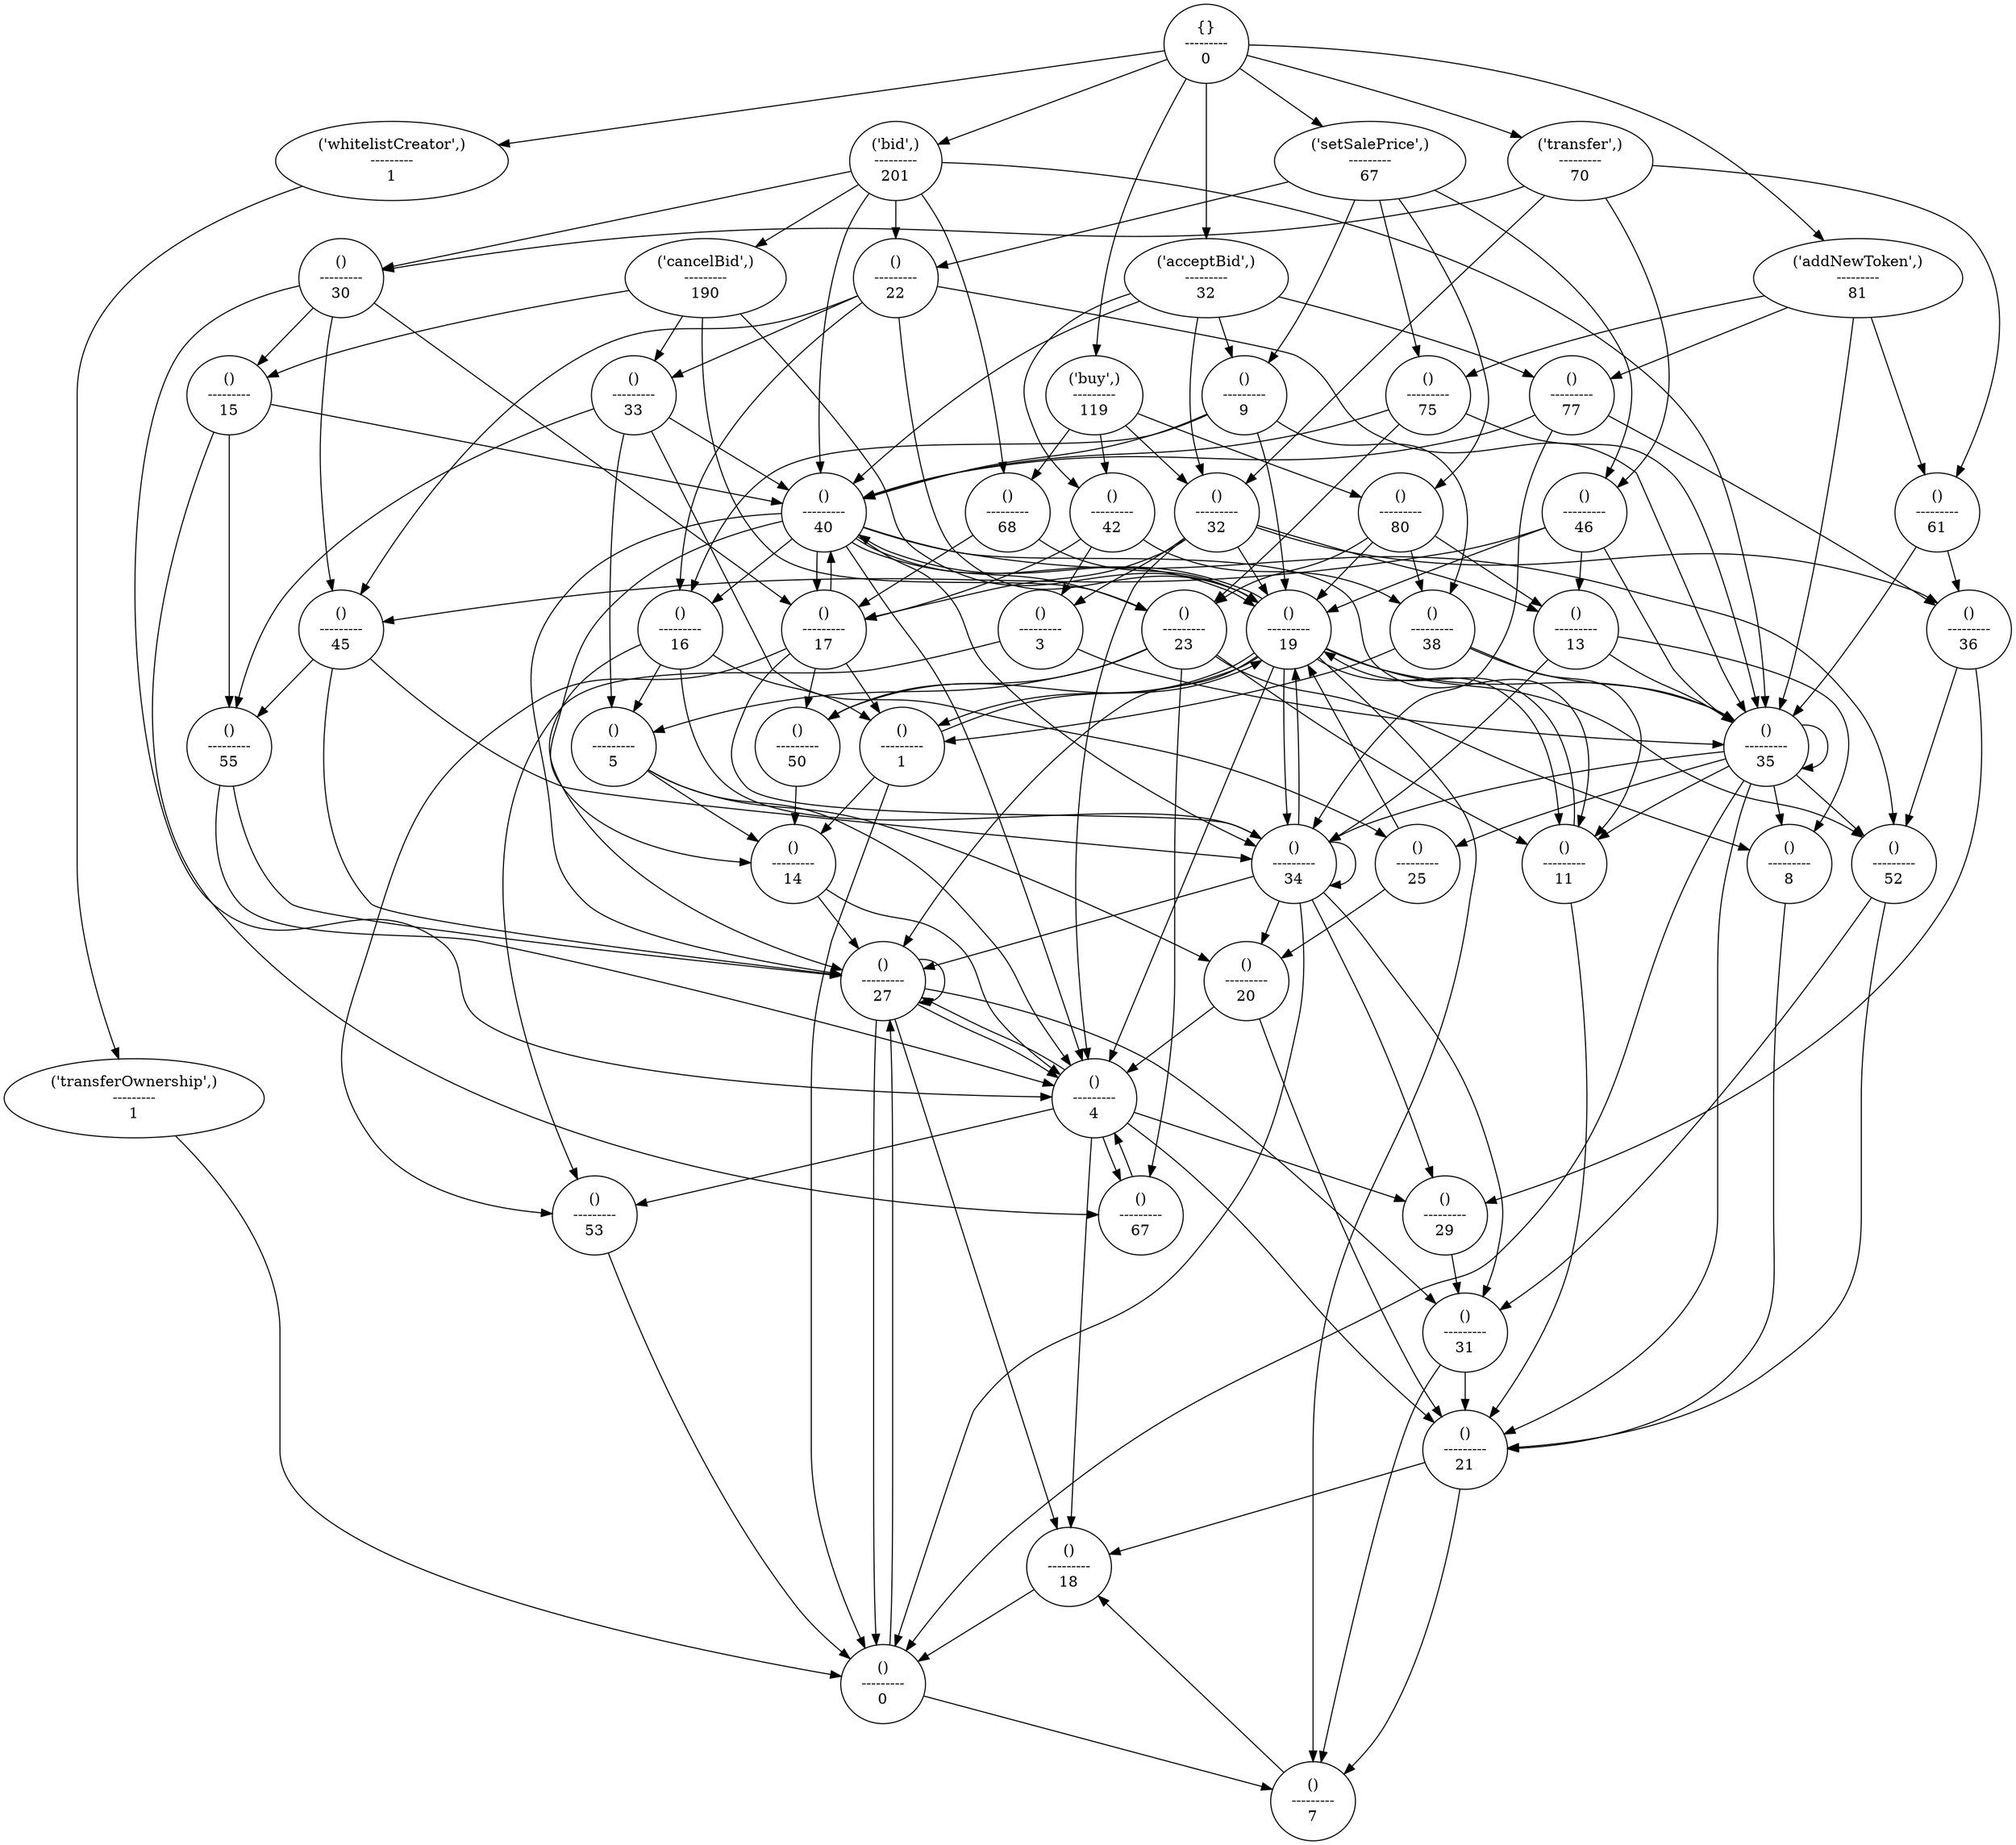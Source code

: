 strict digraph  {
"{}\n---------\n0";
"('bid',)\n---------\n201";
"('cancelBid',)\n---------\n190";
"()\n---------\n33";
"()\n---------\n40";
"()\n---------\n14";
"()\n---------\n27";
"()\n---------\n18";
"()\n---------\n0";
"()\n---------\n4";
"()\n---------\n27";
"()\n---------\n19";
"()\n---------\n5";
"()\n---------\n4";
"()\n---------\n21";
"()\n---------\n20";
"()\n---------\n55";
"()\n---------\n25";
"()\n---------\n19";
"()\n---------\n40";
"()\n---------\n50";
"()\n---------\n15";
"()\n---------\n67";
"()\n---------\n23";
"()\n---------\n22";
"()\n---------\n19";
"()\n---------\n1";
"()\n---------\n0";
"()\n---------\n7";
"()\n---------\n19";
"()\n---------\n34";
"()\n---------\n11";
"()\n---------\n16";
"()\n---------\n27";
"()\n---------\n31";
"()\n---------\n34";
"()\n---------\n45";
"()\n---------\n35";
"()\n---------\n68";
"()\n---------\n17";
"()\n---------\n53";
"()\n---------\n17";
"()\n---------\n30";
"()\n---------\n4";
"()\n---------\n29";
"()\n---------\n40";
"()\n---------\n34";
"()\n---------\n35";
"('setSalePrice',)\n---------\n67";
"()\n---------\n9";
"()\n---------\n40";
"()\n---------\n52";
"()\n---------\n21";
"()\n---------\n11";
"()\n---------\n19";
"()\n---------\n35";
"()\n---------\n38";
"()\n---------\n80";
"()\n---------\n13";
"()\n---------\n8";
"()\n---------\n23";
"()\n---------\n46";
"()\n---------\n35";
"()\n---------\n75";
"('buy',)\n---------\n119";
"()\n---------\n32";
"()\n---------\n3";
"()\n---------\n42";
"('transfer',)\n---------\n70";
"()\n---------\n32";
"()\n---------\n36";
"()\n---------\n61";
"('acceptBid',)\n---------\n32";
"()\n---------\n77";
"('addNewToken',)\n---------\n81";
"('whitelistCreator',)\n---------\n1";
"('transferOwnership',)\n---------\n1";
"{}\n---------\n0" -> "('bid',)\n---------\n201";
"{}\n---------\n0" -> "('setSalePrice',)\n---------\n67";
"{}\n---------\n0" -> "('buy',)\n---------\n119";
"{}\n---------\n0" -> "('transfer',)\n---------\n70";
"{}\n---------\n0" -> "('acceptBid',)\n---------\n32";
"{}\n---------\n0" -> "('addNewToken',)\n---------\n81";
"{}\n---------\n0" -> "('whitelistCreator',)\n---------\n1";
"('bid',)\n---------\n201" -> "('cancelBid',)\n---------\n190";
"('bid',)\n---------\n201" -> "()\n---------\n22";
"('bid',)\n---------\n201" -> "()\n---------\n68";
"('bid',)\n---------\n201" -> "()\n---------\n30";
"('bid',)\n---------\n201" -> "()\n---------\n40";
"('bid',)\n---------\n201" -> "()\n---------\n35";
"('cancelBid',)\n---------\n190" -> "()\n---------\n33";
"('cancelBid',)\n---------\n190" -> "()\n---------\n19";
"('cancelBid',)\n---------\n190" -> "()\n---------\n15";
"('cancelBid',)\n---------\n190" -> "()\n---------\n23";
"()\n---------\n33" -> "()\n---------\n40";
"()\n---------\n33" -> "()\n---------\n5";
"()\n---------\n33" -> "()\n---------\n55";
"()\n---------\n33" -> "()\n---------\n25";
"()\n---------\n40" -> "()\n---------\n14";
"()\n---------\n40" -> "()\n---------\n27";
"()\n---------\n40" -> "()\n---------\n19";
"()\n---------\n14" -> "()\n---------\n27";
"()\n---------\n14" -> "()\n---------\n4";
"()\n---------\n27" -> "()\n---------\n18";
"()\n---------\n18" -> "()\n---------\n0";
"()\n---------\n4" -> "()\n---------\n18";
"()\n---------\n27" -> "()\n---------\n27";
"()\n---------\n19" -> "()\n---------\n4";
"()\n---------\n5" -> "()\n---------\n4";
"()\n---------\n5" -> "()\n---------\n14";
"()\n---------\n5" -> "()\n---------\n20";
"()\n---------\n4" -> "()\n---------\n27";
"()\n---------\n4" -> "()\n---------\n21";
"()\n---------\n21" -> "()\n---------\n18";
"()\n---------\n20" -> "()\n---------\n21";
"()\n---------\n20" -> "()\n---------\n4";
"()\n---------\n55" -> "()\n---------\n4";
"()\n---------\n55" -> "()\n---------\n27";
"()\n---------\n25" -> "()\n---------\n20";
"()\n---------\n25" -> "()\n---------\n19";
"()\n---------\n19" -> "()\n---------\n40";
"()\n---------\n19" -> "()\n---------\n40";
"()\n---------\n19" -> "()\n---------\n50";
"()\n---------\n40" -> "()\n---------\n27";
"()\n---------\n50" -> "()\n---------\n14";
"()\n---------\n15" -> "()\n---------\n55";
"()\n---------\n15" -> "()\n---------\n67";
"()\n---------\n15" -> "()\n---------\n40";
"()\n---------\n67" -> "()\n---------\n4";
"()\n---------\n23" -> "()\n---------\n5";
"()\n---------\n23" -> "()\n---------\n67";
"()\n---------\n23" -> "()\n---------\n50";
"()\n---------\n22" -> "()\n---------\n33";
"()\n---------\n22" -> "()\n---------\n19";
"()\n---------\n22" -> "()\n---------\n16";
"()\n---------\n22" -> "()\n---------\n45";
"()\n---------\n22" -> "()\n---------\n35";
"()\n---------\n19" -> "()\n---------\n40";
"()\n---------\n19" -> "()\n---------\n1";
"()\n---------\n19" -> "()\n---------\n34";
"()\n---------\n19" -> "()\n---------\n11";
"()\n---------\n1" -> "()\n---------\n14";
"()\n---------\n1" -> "()\n---------\n0";
"()\n---------\n1" -> "()\n---------\n19";
"()\n---------\n0" -> "()\n---------\n27";
"()\n---------\n0" -> "()\n---------\n7";
"()\n---------\n7" -> "()\n---------\n18";
"()\n---------\n19" -> "()\n---------\n7";
"()\n---------\n19" -> "()\n---------\n4";
"()\n---------\n34" -> "()\n---------\n27";
"()\n---------\n34" -> "()\n---------\n0";
"()\n---------\n11" -> "()\n---------\n19";
"()\n---------\n11" -> "()\n---------\n19";
"()\n---------\n16" -> "()\n---------\n5";
"()\n---------\n16" -> "()\n---------\n27";
"()\n---------\n16" -> "()\n---------\n1";
"()\n---------\n16" -> "()\n---------\n34";
"()\n---------\n27" -> "()\n---------\n4";
"()\n---------\n27" -> "()\n---------\n31";
"()\n---------\n27" -> "()\n---------\n0";
"()\n---------\n31" -> "()\n---------\n21";
"()\n---------\n31" -> "()\n---------\n7";
"()\n---------\n34" -> "()\n---------\n31";
"()\n---------\n34" -> "()\n---------\n20";
"()\n---------\n34" -> "()\n---------\n19";
"()\n---------\n45" -> "()\n---------\n27";
"()\n---------\n45" -> "()\n---------\n55";
"()\n---------\n45" -> "()\n---------\n34";
"()\n---------\n35" -> "()\n---------\n34";
"()\n---------\n35" -> "()\n---------\n25";
"()\n---------\n35" -> "()\n---------\n11";
"()\n---------\n68" -> "()\n---------\n19";
"()\n---------\n68" -> "()\n---------\n19";
"()\n---------\n68" -> "()\n---------\n17";
"()\n---------\n68" -> "()\n---------\n17";
"()\n---------\n17" -> "()\n---------\n40";
"()\n---------\n17" -> "()\n---------\n34";
"()\n---------\n17" -> "()\n---------\n53";
"()\n---------\n53" -> "()\n---------\n0";
"()\n---------\n17" -> "()\n---------\n1";
"()\n---------\n17" -> "()\n---------\n50";
"()\n---------\n17" -> "()\n---------\n53";
"()\n---------\n30" -> "()\n---------\n45";
"()\n---------\n30" -> "()\n---------\n15";
"()\n---------\n30" -> "()\n---------\n4";
"()\n---------\n30" -> "()\n---------\n17";
"()\n---------\n4" -> "()\n---------\n27";
"()\n---------\n4" -> "()\n---------\n67";
"()\n---------\n4" -> "()\n---------\n29";
"()\n---------\n4" -> "()\n---------\n53";
"()\n---------\n29" -> "()\n---------\n31";
"()\n---------\n40" -> "()\n---------\n16";
"()\n---------\n40" -> "()\n---------\n23";
"()\n---------\n40" -> "()\n---------\n4";
"()\n---------\n40" -> "()\n---------\n17";
"()\n---------\n40" -> "()\n---------\n34";
"()\n---------\n34" -> "()\n---------\n34";
"()\n---------\n34" -> "()\n---------\n29";
"()\n---------\n35" -> "()\n---------\n34";
"()\n---------\n35" -> "()\n---------\n35";
"('setSalePrice',)\n---------\n67" -> "()\n---------\n22";
"('setSalePrice',)\n---------\n67" -> "()\n---------\n9";
"('setSalePrice',)\n---------\n67" -> "()\n---------\n80";
"('setSalePrice',)\n---------\n67" -> "()\n---------\n46";
"('setSalePrice',)\n---------\n67" -> "()\n---------\n75";
"()\n---------\n9" -> "()\n---------\n40";
"()\n---------\n9" -> "()\n---------\n19";
"()\n---------\n9" -> "()\n---------\n16";
"()\n---------\n9" -> "()\n---------\n38";
"()\n---------\n40" -> "()\n---------\n52";
"()\n---------\n40" -> "()\n---------\n34";
"()\n---------\n40" -> "()\n---------\n11";
"()\n---------\n52" -> "()\n---------\n31";
"()\n---------\n52" -> "()\n---------\n21";
"()\n---------\n21" -> "()\n---------\n7";
"()\n---------\n11" -> "()\n---------\n19";
"()\n---------\n11" -> "()\n---------\n21";
"()\n---------\n19" -> "()\n---------\n52";
"()\n---------\n19" -> "()\n---------\n27";
"()\n---------\n19" -> "()\n---------\n35";
"()\n---------\n35" -> "()\n---------\n0";
"()\n---------\n35" -> "()\n---------\n21";
"()\n---------\n38" -> "()\n---------\n1";
"()\n---------\n38" -> "()\n---------\n35";
"()\n---------\n38" -> "()\n---------\n11";
"()\n---------\n80" -> "()\n---------\n19";
"()\n---------\n80" -> "()\n---------\n38";
"()\n---------\n80" -> "()\n---------\n13";
"()\n---------\n80" -> "()\n---------\n23";
"()\n---------\n13" -> "()\n---------\n34";
"()\n---------\n13" -> "()\n---------\n35";
"()\n---------\n13" -> "()\n---------\n8";
"()\n---------\n8" -> "()\n---------\n21";
"()\n---------\n23" -> "()\n---------\n11";
"()\n---------\n23" -> "()\n---------\n11";
"()\n---------\n23" -> "()\n---------\n8";
"()\n---------\n46" -> "()\n---------\n19";
"()\n---------\n46" -> "()\n---------\n45";
"()\n---------\n46" -> "()\n---------\n35";
"()\n---------\n46" -> "()\n---------\n13";
"()\n---------\n35" -> "()\n---------\n52";
"()\n---------\n35" -> "()\n---------\n8";
"()\n---------\n75" -> "()\n---------\n40";
"()\n---------\n75" -> "()\n---------\n35";
"()\n---------\n75" -> "()\n---------\n35";
"()\n---------\n75" -> "()\n---------\n23";
"('buy',)\n---------\n119" -> "()\n---------\n68";
"('buy',)\n---------\n119" -> "()\n---------\n80";
"('buy',)\n---------\n119" -> "()\n---------\n32";
"('buy',)\n---------\n119" -> "()\n---------\n42";
"()\n---------\n32" -> "()\n---------\n17";
"()\n---------\n32" -> "()\n---------\n13";
"()\n---------\n32" -> "()\n---------\n3";
"()\n---------\n3" -> "()\n---------\n35";
"()\n---------\n3" -> "()\n---------\n53";
"()\n---------\n42" -> "()\n---------\n38";
"()\n---------\n42" -> "()\n---------\n17";
"()\n---------\n42" -> "()\n---------\n3";
"('transfer',)\n---------\n70" -> "()\n---------\n46";
"('transfer',)\n---------\n70" -> "()\n---------\n30";
"('transfer',)\n---------\n70" -> "()\n---------\n32";
"('transfer',)\n---------\n70" -> "()\n---------\n32";
"('transfer',)\n---------\n70" -> "()\n---------\n61";
"()\n---------\n32" -> "()\n---------\n19";
"()\n---------\n32" -> "()\n---------\n36";
"()\n---------\n32" -> "()\n---------\n4";
"()\n---------\n32" -> "()\n---------\n3";
"()\n---------\n36" -> "()\n---------\n52";
"()\n---------\n36" -> "()\n---------\n29";
"()\n---------\n61" -> "()\n---------\n36";
"()\n---------\n61" -> "()\n---------\n35";
"('acceptBid',)\n---------\n32" -> "()\n---------\n9";
"('acceptBid',)\n---------\n32" -> "()\n---------\n77";
"('acceptBid',)\n---------\n32" -> "()\n---------\n32";
"('acceptBid',)\n---------\n32" -> "()\n---------\n40";
"('acceptBid',)\n---------\n32" -> "()\n---------\n42";
"()\n---------\n77" -> "()\n---------\n40";
"()\n---------\n77" -> "()\n---------\n36";
"()\n---------\n77" -> "()\n---------\n34";
"('addNewToken',)\n---------\n81" -> "()\n---------\n77";
"('addNewToken',)\n---------\n81" -> "()\n---------\n75";
"('addNewToken',)\n---------\n81" -> "()\n---------\n61";
"('addNewToken',)\n---------\n81" -> "()\n---------\n35";
"('whitelistCreator',)\n---------\n1" -> "('transferOwnership',)\n---------\n1";
"('transferOwnership',)\n---------\n1" -> "()\n---------\n0";
}
